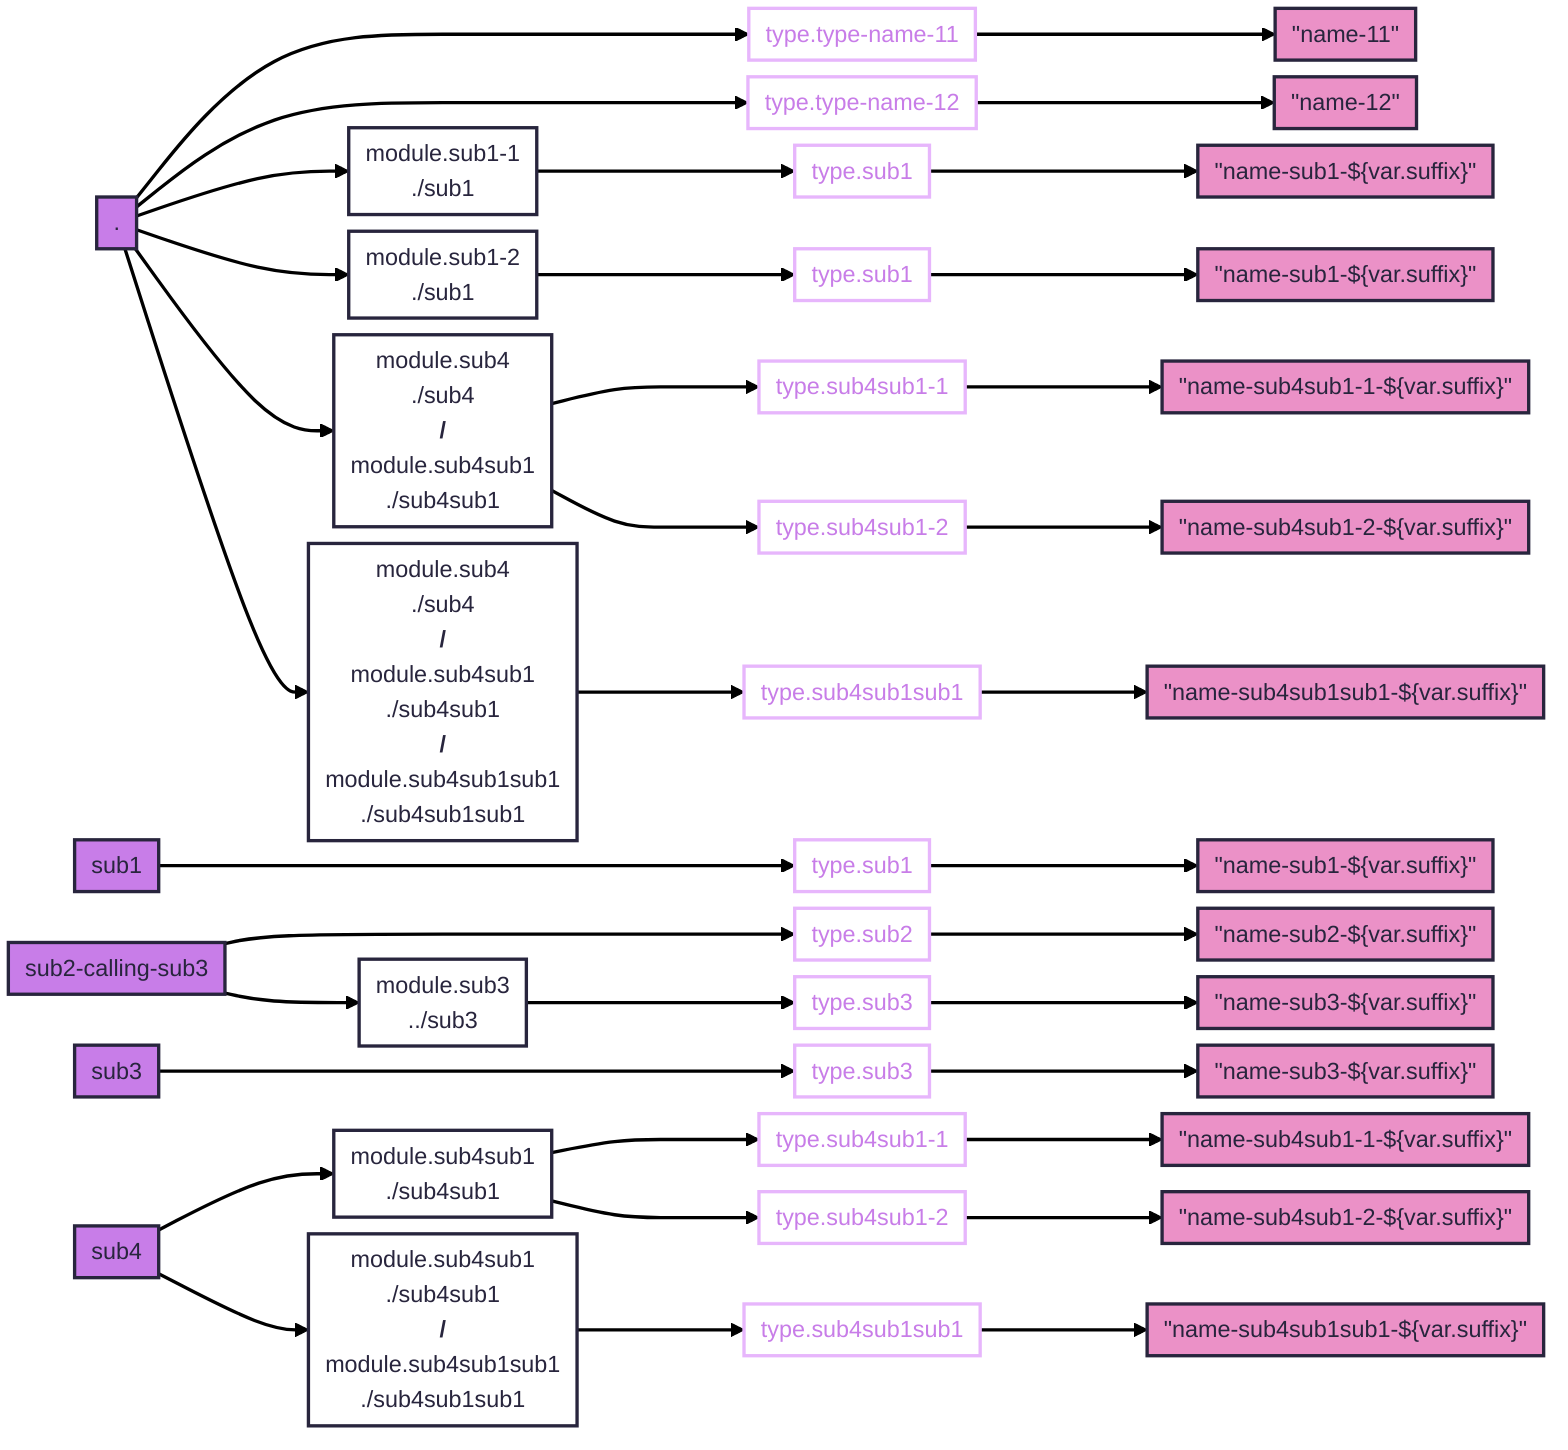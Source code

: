 ---
config:
  theme: redux
  flowchart:
    diagramPadding: 5
    padding: 5
    nodeSpacing: 10
    wrappingWidth: 700
---
flowchart LR
  classDef tf-path fill:#c87de8
  classDef tf-resource stroke:#e7b6fc,color:#c87de8,text-align:left
  classDef tf-int-mod fill:#e7b6fc,text-align:left
  classDef tf-ext-mod fill:#7da8e8,text-align:left
  classDef tf-name fill:#eb91c7
  p_root["."]:::tf-path
  p_root ----> r_root__typename11["type.type-name-11"]:::tf-resource
  r_root__typename11 ---> n_root__typename11_["#34;name-11#34;"]:::tf-name
  p_root ----> r_root__typename12["type.type-name-12"]:::tf-resource
  r_root__typename12 ---> n_root__typename12_["#34;name-12#34;"]:::tf-name
  p_root --> m_root__sub11["module.sub1-1<br>./sub1"]:::tf-module
  m_root__sub11 ---> r_root__sub11__sub1["type.sub1"]:::tf-resource
  r_root__sub11__sub1 ---> n_root__sub11__sub1_["#34;name-sub1-${var.suffix}#34;"]:::tf-name
  p_root --> m_root__sub12["module.sub1-2<br>./sub1"]:::tf-module
  m_root__sub12 ---> r_root__sub12__sub1["type.sub1"]:::tf-resource
  r_root__sub12__sub1 ---> n_root__sub12__sub1_["#34;name-sub1-${var.suffix}#34;"]:::tf-name
  p_root --> m_root__root__sub4__sub4sub1["module.sub4<br>./sub4<br><b>/</b><br>module.sub4sub1<br>./sub4sub1"]:::tf-module
  m_root__root__sub4__sub4sub1 ---> r_root__root__sub4__sub4sub1__sub4sub11["type.sub4sub1-1"]:::tf-resource
  r_root__root__sub4__sub4sub1__sub4sub11 ---> n_root__root__sub4__sub4sub1__sub4sub11_["#34;name-sub4sub1-1-${var.suffix}#34;"]:::tf-name
  m_root__root__sub4__sub4sub1 ---> r_root__root__sub4__sub4sub1__sub4sub12["type.sub4sub1-2"]:::tf-resource
  r_root__root__sub4__sub4sub1__sub4sub12 ---> n_root__root__sub4__sub4sub1__sub4sub12_["#34;name-sub4sub1-2-${var.suffix}#34;"]:::tf-name
  p_root --> m_root__root__root__sub4__sub4sub1__sub4sub1sub1["module.sub4<br>./sub4<br><b>/</b><br>module.sub4sub1<br>./sub4sub1<br><b>/</b><br>module.sub4sub1sub1<br>./sub4sub1sub1"]:::tf-module
  m_root__root__root__sub4__sub4sub1__sub4sub1sub1 ---> r_root__root__root__sub4__sub4sub1__sub4sub1sub1__sub4sub1sub1["type.sub4sub1sub1"]:::tf-resource
  r_root__root__root__sub4__sub4sub1__sub4sub1sub1__sub4sub1sub1 ---> n_root__root__root__sub4__sub4sub1__sub4sub1sub1__sub4sub1sub1_["#34;name-sub4sub1sub1-${var.suffix}#34;"]:::tf-name
  p_sub1["sub1"]:::tf-path
  p_sub1 ----> r_sub1__sub1["type.sub1"]:::tf-resource
  r_sub1__sub1 ---> n_sub1__sub1_["#34;name-sub1-${var.suffix}#34;"]:::tf-name
  p_sub2callingsub3["sub2-calling-sub3"]:::tf-path
  p_sub2callingsub3 ----> r_sub2callingsub3__sub2["type.sub2"]:::tf-resource
  r_sub2callingsub3__sub2 ---> n_sub2callingsub3__sub2_["#34;name-sub2-${var.suffix}#34;"]:::tf-name
  p_sub2callingsub3 --> m_sub2callingsub3__sub3["module.sub3<br>../sub3"]:::tf-module
  m_sub2callingsub3__sub3 ---> r_sub2callingsub3__sub3__sub3["type.sub3"]:::tf-resource
  r_sub2callingsub3__sub3__sub3 ---> n_sub2callingsub3__sub3__sub3_["#34;name-sub3-${var.suffix}#34;"]:::tf-name
  p_sub3["sub3"]:::tf-path
  p_sub3 ----> r_sub3__sub3["type.sub3"]:::tf-resource
  r_sub3__sub3 ---> n_sub3__sub3_["#34;name-sub3-${var.suffix}#34;"]:::tf-name
  p_sub4["sub4"]:::tf-path
  p_sub4 --> m_sub4__sub4sub1["module.sub4sub1<br>./sub4sub1"]:::tf-module
  m_sub4__sub4sub1 ---> r_sub4__sub4sub1__sub4sub11["type.sub4sub1-1"]:::tf-resource
  r_sub4__sub4sub1__sub4sub11 ---> n_sub4__sub4sub1__sub4sub11_["#34;name-sub4sub1-1-${var.suffix}#34;"]:::tf-name
  m_sub4__sub4sub1 ---> r_sub4__sub4sub1__sub4sub12["type.sub4sub1-2"]:::tf-resource
  r_sub4__sub4sub1__sub4sub12 ---> n_sub4__sub4sub1__sub4sub12_["#34;name-sub4sub1-2-${var.suffix}#34;"]:::tf-name
  p_sub4 --> m_sub4__sub4__sub4sub1__sub4sub1sub1["module.sub4sub1<br>./sub4sub1<br><b>/</b><br>module.sub4sub1sub1<br>./sub4sub1sub1"]:::tf-module
  m_sub4__sub4__sub4sub1__sub4sub1sub1 ---> r_sub4__sub4__sub4sub1__sub4sub1sub1__sub4sub1sub1["type.sub4sub1sub1"]:::tf-resource
  r_sub4__sub4__sub4sub1__sub4sub1sub1__sub4sub1sub1 ---> n_sub4__sub4__sub4sub1__sub4sub1sub1__sub4sub1sub1_["#34;name-sub4sub1sub1-${var.suffix}#34;"]:::tf-name